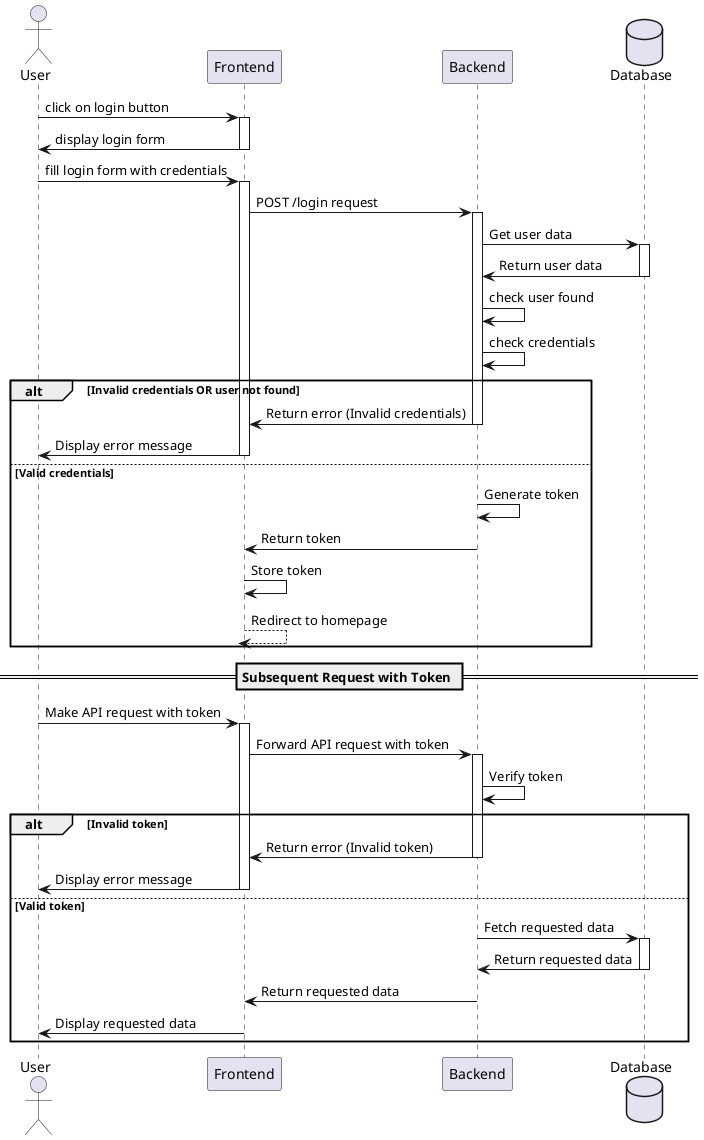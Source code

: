 @startuml sequence

actor User as u
participant Frontend as f
participant Backend as b
database Database as d

u -> f: click on login button
activate f
f -> u : display login form
deactivate f
u -> f: fill login form with credentials
activate f
f -> b: POST /login request
activate b
b -> d: Get user data
activate d
d -> b: Return user data
deactivate d
b -> b: check user found
b -> b: check credentials
alt Invalid credentials OR user not found
    b -> f: Return error (Invalid credentials)
    deactivate b
    f -> u: Display error message
    deactivate f
else Valid credentials
    b -> b: Generate token
    b -> f: Return token
    deactivate b
    f -> f: Store token
    return Redirect to homepage
    deactivate f
end

== Subsequent Request with Token ==
u -> f: Make API request with token
activate f
f -> b: Forward API request with token
activate b
b -> b: Verify token
alt Invalid token
    b -> f: Return error (Invalid token)
    deactivate b
    f -> u: Display error message
    deactivate f
else Valid token
    b -> d: Fetch requested data
    activate d
    d -> b: Return requested data
    deactivate d
    b -> f: Return requested data
    deactivate b
    f -> u: Display requested data
    deactivate f
end
@enduml
